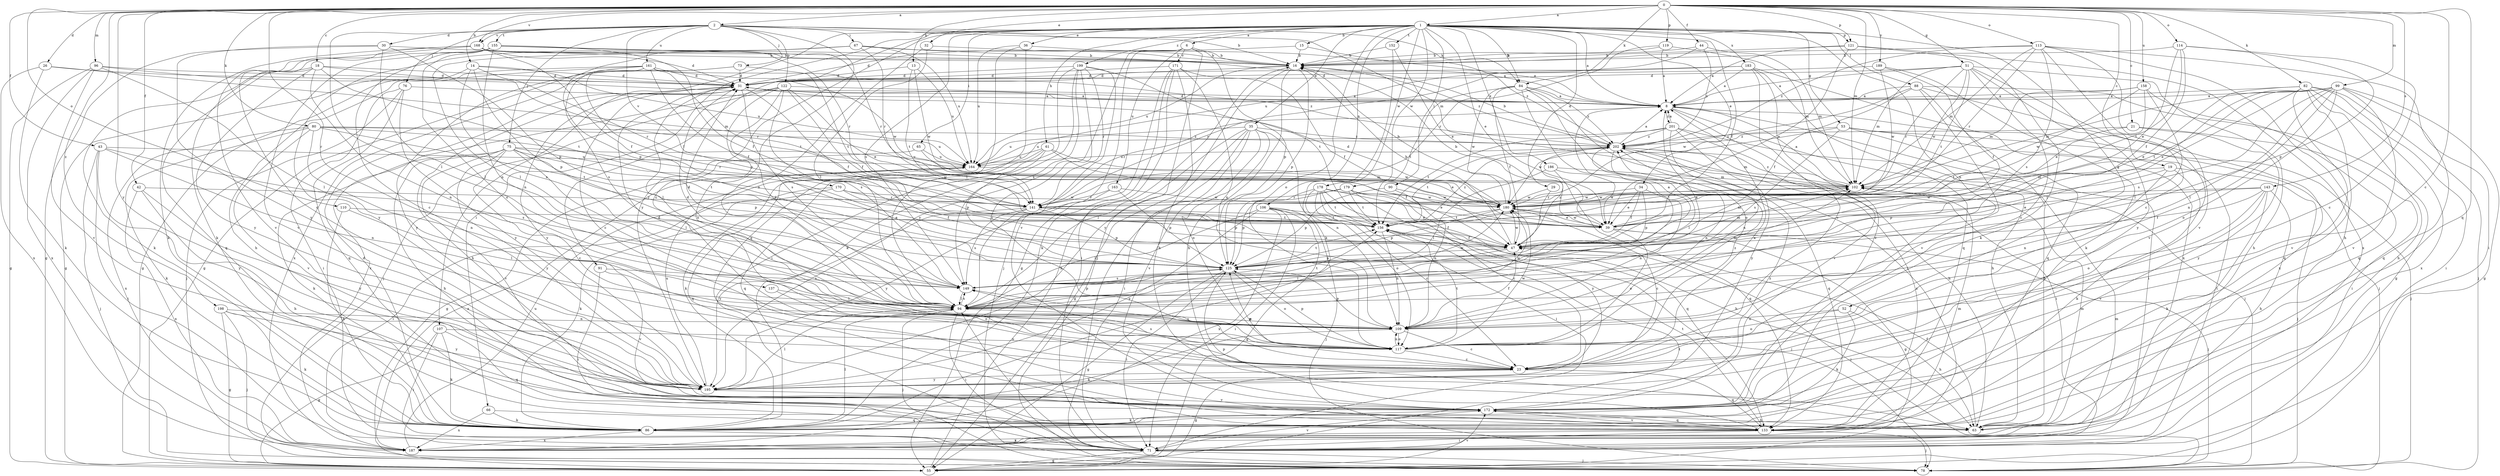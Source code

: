 strict digraph  {
0;
1;
2;
6;
8;
13;
14;
15;
16;
18;
19;
21;
23;
26;
29;
30;
31;
32;
34;
35;
36;
39;
42;
43;
44;
47;
51;
52;
53;
55;
61;
63;
65;
66;
67;
71;
73;
75;
76;
78;
80;
82;
84;
86;
88;
90;
91;
94;
96;
99;
102;
106;
107;
109;
110;
113;
114;
117;
119;
121;
122;
125;
133;
137;
141;
143;
149;
152;
155;
156;
158;
161;
163;
164;
168;
170;
171;
172;
178;
179;
180;
183;
186;
187;
189;
195;
198;
199;
201;
202;
0 -> 1  [label=a];
0 -> 2  [label=a];
0 -> 13  [label=b];
0 -> 14  [label=b];
0 -> 18  [label=c];
0 -> 19  [label=c];
0 -> 21  [label=c];
0 -> 23  [label=c];
0 -> 26  [label=d];
0 -> 32  [label=e];
0 -> 42  [label=f];
0 -> 43  [label=f];
0 -> 44  [label=f];
0 -> 51  [label=g];
0 -> 80  [label=k];
0 -> 82  [label=k];
0 -> 84  [label=k];
0 -> 96  [label=m];
0 -> 99  [label=m];
0 -> 102  [label=m];
0 -> 110  [label=o];
0 -> 113  [label=o];
0 -> 114  [label=o];
0 -> 119  [label=p];
0 -> 121  [label=p];
0 -> 133  [label=q];
0 -> 137  [label=r];
0 -> 143  [label=s];
0 -> 158  [label=u];
0 -> 168  [label=v];
0 -> 189  [label=y];
0 -> 195  [label=y];
0 -> 198  [label=z];
1 -> 6  [label=a];
1 -> 8  [label=a];
1 -> 15  [label=b];
1 -> 29  [label=d];
1 -> 34  [label=e];
1 -> 35  [label=e];
1 -> 36  [label=e];
1 -> 39  [label=e];
1 -> 47  [label=f];
1 -> 52  [label=g];
1 -> 53  [label=g];
1 -> 61  [label=h];
1 -> 65  [label=i];
1 -> 66  [label=i];
1 -> 84  [label=k];
1 -> 88  [label=l];
1 -> 90  [label=l];
1 -> 91  [label=l];
1 -> 106  [label=n];
1 -> 107  [label=n];
1 -> 109  [label=n];
1 -> 117  [label=o];
1 -> 121  [label=p];
1 -> 149  [label=s];
1 -> 152  [label=t];
1 -> 178  [label=w];
1 -> 179  [label=w];
1 -> 183  [label=x];
1 -> 186  [label=x];
1 -> 195  [label=y];
1 -> 199  [label=z];
2 -> 16  [label=b];
2 -> 23  [label=c];
2 -> 30  [label=d];
2 -> 67  [label=i];
2 -> 73  [label=j];
2 -> 75  [label=j];
2 -> 76  [label=j];
2 -> 84  [label=k];
2 -> 94  [label=l];
2 -> 102  [label=m];
2 -> 122  [label=p];
2 -> 155  [label=t];
2 -> 161  [label=u];
2 -> 168  [label=v];
2 -> 170  [label=v];
6 -> 16  [label=b];
6 -> 78  [label=j];
6 -> 125  [label=p];
6 -> 163  [label=u];
6 -> 171  [label=v];
6 -> 172  [label=v];
6 -> 195  [label=y];
8 -> 31  [label=d];
8 -> 63  [label=h];
8 -> 71  [label=i];
8 -> 78  [label=j];
8 -> 141  [label=r];
8 -> 172  [label=v];
8 -> 201  [label=z];
13 -> 31  [label=d];
13 -> 156  [label=t];
13 -> 164  [label=u];
13 -> 180  [label=w];
14 -> 31  [label=d];
14 -> 55  [label=g];
14 -> 125  [label=p];
14 -> 141  [label=r];
14 -> 149  [label=s];
14 -> 164  [label=u];
15 -> 16  [label=b];
15 -> 31  [label=d];
15 -> 202  [label=z];
16 -> 31  [label=d];
16 -> 63  [label=h];
16 -> 125  [label=p];
16 -> 164  [label=u];
16 -> 195  [label=y];
16 -> 202  [label=z];
18 -> 31  [label=d];
18 -> 86  [label=k];
18 -> 109  [label=n];
18 -> 133  [label=q];
18 -> 141  [label=r];
18 -> 156  [label=t];
18 -> 195  [label=y];
19 -> 78  [label=j];
19 -> 86  [label=k];
19 -> 102  [label=m];
19 -> 109  [label=n];
19 -> 125  [label=p];
21 -> 71  [label=i];
21 -> 156  [label=t];
21 -> 195  [label=y];
21 -> 202  [label=z];
23 -> 8  [label=a];
23 -> 55  [label=g];
23 -> 125  [label=p];
23 -> 133  [label=q];
23 -> 149  [label=s];
23 -> 195  [label=y];
26 -> 31  [label=d];
26 -> 86  [label=k];
26 -> 102  [label=m];
26 -> 187  [label=x];
29 -> 47  [label=f];
29 -> 180  [label=w];
30 -> 16  [label=b];
30 -> 55  [label=g];
30 -> 94  [label=l];
30 -> 125  [label=p];
30 -> 195  [label=y];
31 -> 8  [label=a];
31 -> 23  [label=c];
31 -> 47  [label=f];
31 -> 63  [label=h];
31 -> 94  [label=l];
31 -> 149  [label=s];
31 -> 195  [label=y];
32 -> 16  [label=b];
32 -> 94  [label=l];
32 -> 109  [label=n];
34 -> 39  [label=e];
34 -> 47  [label=f];
34 -> 109  [label=n];
34 -> 125  [label=p];
34 -> 180  [label=w];
35 -> 55  [label=g];
35 -> 71  [label=i];
35 -> 78  [label=j];
35 -> 94  [label=l];
35 -> 109  [label=n];
35 -> 117  [label=o];
35 -> 164  [label=u];
35 -> 172  [label=v];
35 -> 202  [label=z];
36 -> 16  [label=b];
36 -> 94  [label=l];
36 -> 133  [label=q];
36 -> 164  [label=u];
39 -> 16  [label=b];
39 -> 55  [label=g];
39 -> 78  [label=j];
39 -> 102  [label=m];
39 -> 117  [label=o];
39 -> 180  [label=w];
42 -> 63  [label=h];
42 -> 141  [label=r];
42 -> 187  [label=x];
42 -> 195  [label=y];
43 -> 71  [label=i];
43 -> 78  [label=j];
43 -> 109  [label=n];
43 -> 149  [label=s];
43 -> 164  [label=u];
43 -> 195  [label=y];
44 -> 16  [label=b];
44 -> 102  [label=m];
44 -> 164  [label=u];
44 -> 202  [label=z];
47 -> 16  [label=b];
47 -> 78  [label=j];
47 -> 94  [label=l];
47 -> 102  [label=m];
47 -> 125  [label=p];
47 -> 180  [label=w];
47 -> 202  [label=z];
51 -> 8  [label=a];
51 -> 23  [label=c];
51 -> 31  [label=d];
51 -> 63  [label=h];
51 -> 102  [label=m];
51 -> 141  [label=r];
51 -> 156  [label=t];
51 -> 172  [label=v];
51 -> 180  [label=w];
51 -> 195  [label=y];
52 -> 63  [label=h];
52 -> 86  [label=k];
52 -> 109  [label=n];
52 -> 117  [label=o];
53 -> 63  [label=h];
53 -> 71  [label=i];
53 -> 78  [label=j];
53 -> 149  [label=s];
53 -> 180  [label=w];
53 -> 202  [label=z];
55 -> 16  [label=b];
55 -> 156  [label=t];
55 -> 172  [label=v];
61 -> 47  [label=f];
61 -> 86  [label=k];
61 -> 125  [label=p];
61 -> 133  [label=q];
61 -> 164  [label=u];
61 -> 180  [label=w];
63 -> 47  [label=f];
63 -> 102  [label=m];
65 -> 39  [label=e];
65 -> 55  [label=g];
65 -> 164  [label=u];
66 -> 86  [label=k];
66 -> 133  [label=q];
66 -> 187  [label=x];
67 -> 8  [label=a];
67 -> 16  [label=b];
67 -> 94  [label=l];
67 -> 125  [label=p];
67 -> 141  [label=r];
67 -> 164  [label=u];
67 -> 195  [label=y];
71 -> 55  [label=g];
71 -> 78  [label=j];
71 -> 94  [label=l];
71 -> 172  [label=v];
73 -> 31  [label=d];
73 -> 55  [label=g];
73 -> 156  [label=t];
73 -> 187  [label=x];
75 -> 23  [label=c];
75 -> 63  [label=h];
75 -> 86  [label=k];
75 -> 94  [label=l];
75 -> 125  [label=p];
75 -> 156  [label=t];
75 -> 164  [label=u];
75 -> 172  [label=v];
75 -> 180  [label=w];
75 -> 195  [label=y];
76 -> 8  [label=a];
76 -> 71  [label=i];
76 -> 78  [label=j];
76 -> 133  [label=q];
76 -> 195  [label=y];
80 -> 86  [label=k];
80 -> 109  [label=n];
80 -> 141  [label=r];
80 -> 156  [label=t];
80 -> 164  [label=u];
80 -> 172  [label=v];
80 -> 187  [label=x];
80 -> 202  [label=z];
82 -> 8  [label=a];
82 -> 39  [label=e];
82 -> 63  [label=h];
82 -> 71  [label=i];
82 -> 78  [label=j];
82 -> 94  [label=l];
82 -> 133  [label=q];
82 -> 172  [label=v];
82 -> 187  [label=x];
84 -> 8  [label=a];
84 -> 47  [label=f];
84 -> 71  [label=i];
84 -> 94  [label=l];
84 -> 117  [label=o];
84 -> 156  [label=t];
84 -> 180  [label=w];
84 -> 202  [label=z];
86 -> 31  [label=d];
86 -> 71  [label=i];
86 -> 94  [label=l];
86 -> 187  [label=x];
88 -> 8  [label=a];
88 -> 47  [label=f];
88 -> 55  [label=g];
88 -> 133  [label=q];
88 -> 172  [label=v];
88 -> 180  [label=w];
88 -> 187  [label=x];
90 -> 109  [label=n];
90 -> 125  [label=p];
90 -> 180  [label=w];
91 -> 71  [label=i];
91 -> 149  [label=s];
91 -> 172  [label=v];
94 -> 31  [label=d];
94 -> 71  [label=i];
94 -> 78  [label=j];
94 -> 109  [label=n];
94 -> 125  [label=p];
94 -> 149  [label=s];
94 -> 156  [label=t];
94 -> 180  [label=w];
96 -> 8  [label=a];
96 -> 31  [label=d];
96 -> 55  [label=g];
96 -> 94  [label=l];
96 -> 172  [label=v];
96 -> 187  [label=x];
99 -> 8  [label=a];
99 -> 39  [label=e];
99 -> 55  [label=g];
99 -> 94  [label=l];
99 -> 102  [label=m];
99 -> 109  [label=n];
99 -> 117  [label=o];
99 -> 133  [label=q];
99 -> 149  [label=s];
99 -> 156  [label=t];
99 -> 172  [label=v];
102 -> 8  [label=a];
102 -> 141  [label=r];
102 -> 180  [label=w];
102 -> 202  [label=z];
106 -> 47  [label=f];
106 -> 55  [label=g];
106 -> 71  [label=i];
106 -> 78  [label=j];
106 -> 94  [label=l];
106 -> 156  [label=t];
106 -> 187  [label=x];
106 -> 195  [label=y];
107 -> 55  [label=g];
107 -> 71  [label=i];
107 -> 86  [label=k];
107 -> 117  [label=o];
107 -> 133  [label=q];
109 -> 23  [label=c];
109 -> 47  [label=f];
109 -> 86  [label=k];
109 -> 117  [label=o];
109 -> 125  [label=p];
110 -> 39  [label=e];
110 -> 86  [label=k];
110 -> 94  [label=l];
113 -> 16  [label=b];
113 -> 23  [label=c];
113 -> 63  [label=h];
113 -> 71  [label=i];
113 -> 102  [label=m];
113 -> 141  [label=r];
113 -> 149  [label=s];
113 -> 172  [label=v];
113 -> 202  [label=z];
114 -> 16  [label=b];
114 -> 23  [label=c];
114 -> 39  [label=e];
114 -> 47  [label=f];
114 -> 125  [label=p];
114 -> 156  [label=t];
117 -> 23  [label=c];
117 -> 31  [label=d];
117 -> 109  [label=n];
117 -> 125  [label=p];
117 -> 149  [label=s];
117 -> 156  [label=t];
117 -> 180  [label=w];
117 -> 202  [label=z];
119 -> 8  [label=a];
119 -> 16  [label=b];
119 -> 102  [label=m];
119 -> 141  [label=r];
121 -> 8  [label=a];
121 -> 16  [label=b];
121 -> 39  [label=e];
121 -> 86  [label=k];
121 -> 187  [label=x];
122 -> 8  [label=a];
122 -> 39  [label=e];
122 -> 47  [label=f];
122 -> 78  [label=j];
122 -> 94  [label=l];
122 -> 117  [label=o];
122 -> 149  [label=s];
122 -> 187  [label=x];
125 -> 8  [label=a];
125 -> 55  [label=g];
125 -> 71  [label=i];
125 -> 117  [label=o];
125 -> 149  [label=s];
125 -> 156  [label=t];
133 -> 71  [label=i];
133 -> 78  [label=j];
133 -> 102  [label=m];
133 -> 125  [label=p];
133 -> 156  [label=t];
133 -> 172  [label=v];
133 -> 187  [label=x];
133 -> 202  [label=z];
137 -> 94  [label=l];
137 -> 117  [label=o];
141 -> 39  [label=e];
141 -> 94  [label=l];
141 -> 125  [label=p];
141 -> 149  [label=s];
141 -> 156  [label=t];
141 -> 195  [label=y];
143 -> 39  [label=e];
143 -> 47  [label=f];
143 -> 63  [label=h];
143 -> 86  [label=k];
143 -> 117  [label=o];
143 -> 172  [label=v];
143 -> 180  [label=w];
149 -> 8  [label=a];
149 -> 31  [label=d];
149 -> 94  [label=l];
149 -> 102  [label=m];
149 -> 180  [label=w];
152 -> 16  [label=b];
152 -> 39  [label=e];
152 -> 86  [label=k];
155 -> 16  [label=b];
155 -> 23  [label=c];
155 -> 47  [label=f];
155 -> 86  [label=k];
155 -> 109  [label=n];
155 -> 117  [label=o];
155 -> 141  [label=r];
155 -> 172  [label=v];
156 -> 47  [label=f];
156 -> 78  [label=j];
156 -> 109  [label=n];
156 -> 202  [label=z];
158 -> 8  [label=a];
158 -> 39  [label=e];
158 -> 94  [label=l];
158 -> 102  [label=m];
158 -> 133  [label=q];
158 -> 180  [label=w];
161 -> 31  [label=d];
161 -> 47  [label=f];
161 -> 55  [label=g];
161 -> 63  [label=h];
161 -> 125  [label=p];
161 -> 149  [label=s];
161 -> 156  [label=t];
161 -> 180  [label=w];
161 -> 195  [label=y];
161 -> 202  [label=z];
163 -> 125  [label=p];
163 -> 141  [label=r];
163 -> 180  [label=w];
163 -> 195  [label=y];
164 -> 102  [label=m];
164 -> 133  [label=q];
164 -> 187  [label=x];
168 -> 8  [label=a];
168 -> 16  [label=b];
168 -> 23  [label=c];
168 -> 31  [label=d];
168 -> 47  [label=f];
168 -> 86  [label=k];
168 -> 141  [label=r];
168 -> 172  [label=v];
170 -> 47  [label=f];
170 -> 71  [label=i];
170 -> 86  [label=k];
170 -> 141  [label=r];
170 -> 180  [label=w];
171 -> 31  [label=d];
171 -> 47  [label=f];
171 -> 55  [label=g];
171 -> 63  [label=h];
171 -> 71  [label=i];
171 -> 86  [label=k];
171 -> 109  [label=n];
172 -> 63  [label=h];
172 -> 86  [label=k];
172 -> 133  [label=q];
172 -> 202  [label=z];
178 -> 23  [label=c];
178 -> 39  [label=e];
178 -> 63  [label=h];
178 -> 71  [label=i];
178 -> 117  [label=o];
178 -> 125  [label=p];
178 -> 156  [label=t];
178 -> 180  [label=w];
179 -> 23  [label=c];
179 -> 125  [label=p];
179 -> 133  [label=q];
179 -> 141  [label=r];
179 -> 156  [label=t];
179 -> 195  [label=y];
180 -> 16  [label=b];
180 -> 23  [label=c];
180 -> 31  [label=d];
180 -> 39  [label=e];
180 -> 125  [label=p];
180 -> 156  [label=t];
183 -> 8  [label=a];
183 -> 23  [label=c];
183 -> 31  [label=d];
183 -> 133  [label=q];
183 -> 141  [label=r];
183 -> 172  [label=v];
183 -> 187  [label=x];
186 -> 39  [label=e];
186 -> 94  [label=l];
186 -> 102  [label=m];
186 -> 133  [label=q];
187 -> 102  [label=m];
187 -> 164  [label=u];
189 -> 31  [label=d];
189 -> 47  [label=f];
189 -> 86  [label=k];
189 -> 180  [label=w];
195 -> 94  [label=l];
195 -> 164  [label=u];
195 -> 172  [label=v];
198 -> 55  [label=g];
198 -> 78  [label=j];
198 -> 86  [label=k];
198 -> 109  [label=n];
198 -> 195  [label=y];
199 -> 23  [label=c];
199 -> 31  [label=d];
199 -> 71  [label=i];
199 -> 78  [label=j];
199 -> 86  [label=k];
199 -> 141  [label=r];
199 -> 149  [label=s];
199 -> 156  [label=t];
201 -> 8  [label=a];
201 -> 63  [label=h];
201 -> 78  [label=j];
201 -> 109  [label=n];
201 -> 156  [label=t];
201 -> 164  [label=u];
201 -> 195  [label=y];
201 -> 202  [label=z];
202 -> 8  [label=a];
202 -> 16  [label=b];
202 -> 71  [label=i];
202 -> 94  [label=l];
202 -> 102  [label=m];
202 -> 109  [label=n];
202 -> 133  [label=q];
202 -> 156  [label=t];
202 -> 164  [label=u];
}
